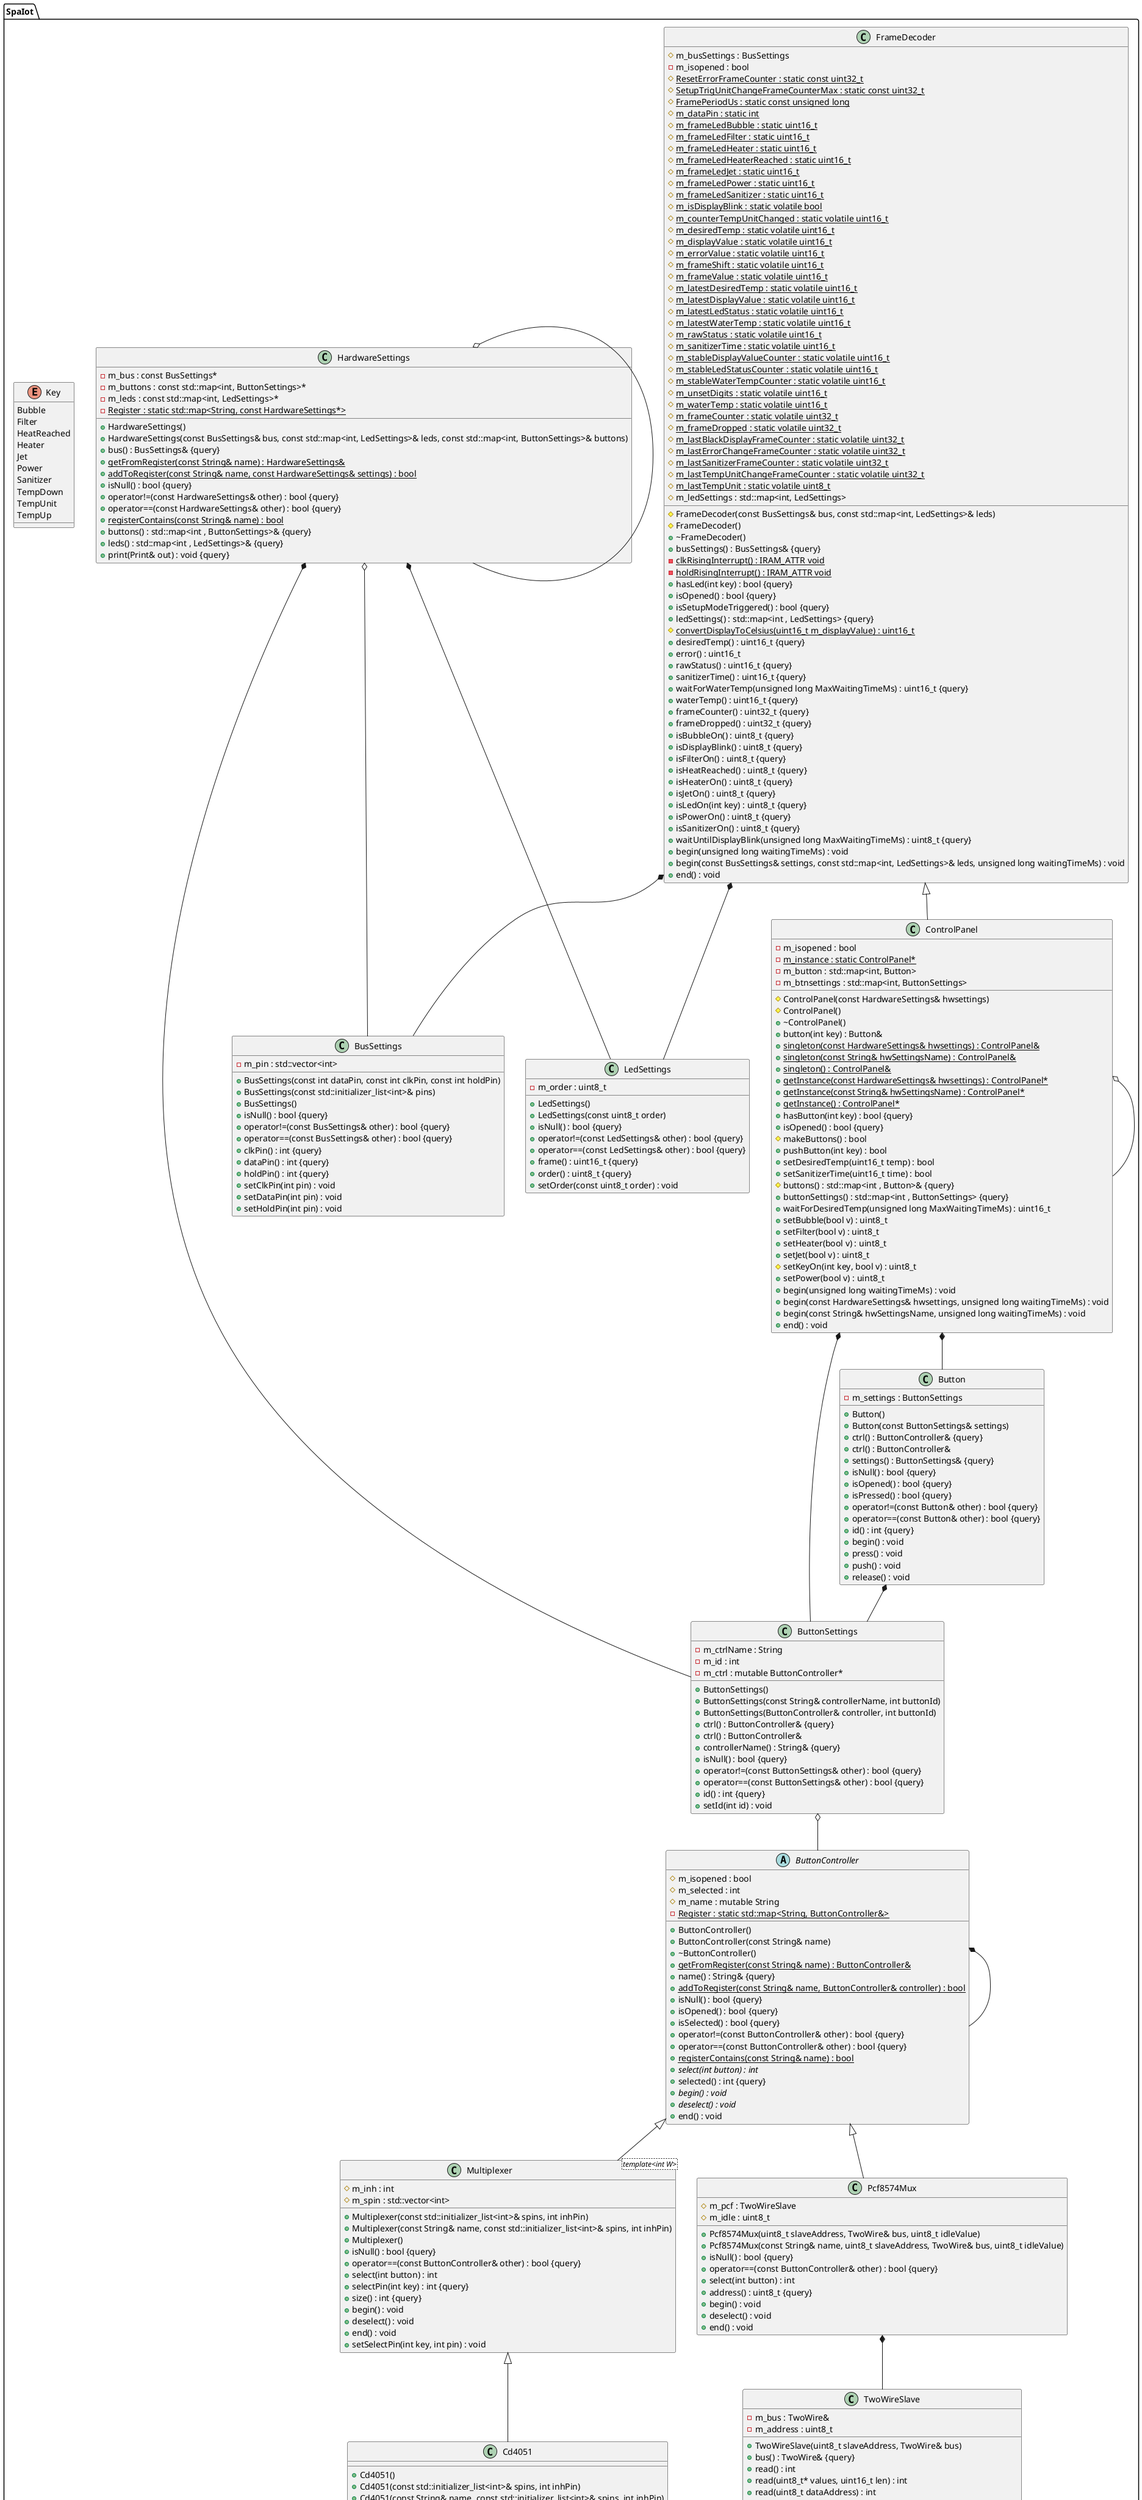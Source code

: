 @startuml





/' Objects '/

namespace SpaIot {
	class BusSettings {
		+BusSettings(const int dataPin, const int clkPin, const int holdPin)
		+BusSettings(const std::initializer_list<int>& pins)
		+BusSettings()
		+isNull() : bool {query}
		+operator!=(const BusSettings& other) : bool {query}
		+operator==(const BusSettings& other) : bool {query}
		+clkPin() : int {query}
		+dataPin() : int {query}
		+holdPin() : int {query}
		-m_pin : std::vector<int>
		+setClkPin(int pin) : void
		+setDataPin(int pin) : void
		+setHoldPin(int pin) : void
	}

	class Button {
		+Button()
		+Button(const ButtonSettings& settings)
		+ctrl() : ButtonController& {query}
		+ctrl() : ButtonController&
		-m_settings : ButtonSettings
		+settings() : ButtonSettings& {query}
		+isNull() : bool {query}
		+isOpened() : bool {query}
		+isPressed() : bool {query}
		+operator!=(const Button& other) : bool {query}
		+operator==(const Button& other) : bool {query}
		+id() : int {query}
		+begin() : void
		+press() : void
		+push() : void
		+release() : void
	}

	abstract class ButtonController {
		+ButtonController()
		+ButtonController(const String& name)
		+~ButtonController()
		+{static} getFromRegister(const String& name) : ButtonController&
		+name() : String& {query}
		+{static} addToRegister(const String& name, ButtonController& controller) : bool
		+isNull() : bool {query}
		+isOpened() : bool {query}
		+isSelected() : bool {query}
		#m_isopened : bool
		+operator!=(const ButtonController& other) : bool {query}
		+operator==(const ButtonController& other) : bool {query}
		+{static} registerContains(const String& name) : bool
		#m_selected : int
		+{abstract} select(int button) : int
		+selected() : int {query}
		#m_name : mutable String
		-{static} Register : static std::map<String, ButtonController&>
		+{abstract} begin() : void
		+{abstract} deselect() : void
		+end() : void
	}

	class ButtonSettings {
		+ButtonSettings()
		+ButtonSettings(const String& controllerName, int buttonId)
		+ButtonSettings(ButtonController& controller, int buttonId)
		+ctrl() : ButtonController& {query}
		+ctrl() : ButtonController&
		-m_ctrlName : String
		+controllerName() : String& {query}
		+isNull() : bool {query}
		+operator!=(const ButtonSettings& other) : bool {query}
		+operator==(const ButtonSettings& other) : bool {query}
		+id() : int {query}
		-m_id : int
		-m_ctrl : mutable ButtonController*
		+setId(int id) : void
	}

	class Cd4051 {
		+Cd4051()
		+Cd4051(const std::initializer_list<int>& spins, int inhPin)
		+Cd4051(const String& name, const std::initializer_list<int>& spins, int inhPin)
		+Cd4051(int A, int B, int C, int INH)
		+Cd4051(const String& name, int A, int B, int C, int INH)
	}

	class ControlPanel {
		#ControlPanel(const HardwareSettings& hwsettings)
		#ControlPanel()
		+~ControlPanel()
		+button(int key) : Button&
		+{static} singleton(const HardwareSettings& hwsettings) : ControlPanel&
		+{static} singleton(const String& hwSettingsName) : ControlPanel&
		+{static} singleton() : ControlPanel&
		+{static} getInstance(const HardwareSettings& hwsettings) : ControlPanel*
		+{static} getInstance(const String& hwSettingsName) : ControlPanel*
		+{static} getInstance() : ControlPanel*
		+hasButton(int key) : bool {query}
		+isOpened() : bool {query}
		-m_isopened : bool
		#makeButtons() : bool
		+pushButton(int key) : bool
		+setDesiredTemp(uint16_t temp) : bool
		+setSanitizerTime(uint16_t time) : bool
		-{static} m_instance : static ControlPanel*
		#buttons() : std::map<int , Button>& {query}
		+buttonSettings() : std::map<int , ButtonSettings> {query}
		-m_button : std::map<int, Button>
		-m_btnsettings : std::map<int, ButtonSettings>
		+waitForDesiredTemp(unsigned long MaxWaitingTimeMs) : uint16_t
		+setBubble(bool v) : uint8_t
		+setFilter(bool v) : uint8_t
		+setHeater(bool v) : uint8_t
		+setJet(bool v) : uint8_t
		#setKeyOn(int key, bool v) : uint8_t
		+setPower(bool v) : uint8_t
		+begin(unsigned long waitingTimeMs) : void
		+begin(const HardwareSettings& hwsettings, unsigned long waitingTimeMs) : void
		+begin(const String& hwSettingsName, unsigned long waitingTimeMs) : void
		+end() : void
	}

	class FrameDecoder {
		#FrameDecoder(const BusSettings& bus, const std::map<int, LedSettings>& leds)
		#FrameDecoder()
		+~FrameDecoder()
		#m_busSettings : BusSettings
		+busSettings() : BusSettings& {query}
		-{static} clkRisingInterrupt() : IRAM_ATTR void
		-{static} holdRisingInterrupt() : IRAM_ATTR void
		+hasLed(int key) : bool {query}
		+isOpened() : bool {query}
		+isSetupModeTriggered() : bool {query}
		-m_isopened : bool
		#{static} ResetErrorFrameCounter : static const uint32_t
		#{static} SetupTrigUnitChangeFrameCounterMax : static const uint32_t
		#{static} FramePeriodUs : static const unsigned long
		#{static} m_dataPin : static int
		#{static} m_frameLedBubble : static uint16_t
		#{static} m_frameLedFilter : static uint16_t
		#{static} m_frameLedHeater : static uint16_t
		#{static} m_frameLedHeaterReached : static uint16_t
		#{static} m_frameLedJet : static uint16_t
		#{static} m_frameLedPower : static uint16_t
		#{static} m_frameLedSanitizer : static uint16_t
		#{static} m_isDisplayBlink : static volatile bool
		#{static} m_counterTempUnitChanged : static volatile uint16_t
		#{static} m_desiredTemp : static volatile uint16_t
		#{static} m_displayValue : static volatile uint16_t
		#{static} m_errorValue : static volatile uint16_t
		#{static} m_frameShift : static volatile uint16_t
		#{static} m_frameValue : static volatile uint16_t
		#{static} m_latestDesiredTemp : static volatile uint16_t
		#{static} m_latestDisplayValue : static volatile uint16_t
		#{static} m_latestLedStatus : static volatile uint16_t
		#{static} m_latestWaterTemp : static volatile uint16_t
		#{static} m_rawStatus : static volatile uint16_t
		#{static} m_sanitizerTime : static volatile uint16_t
		#{static} m_stableDisplayValueCounter : static volatile uint16_t
		#{static} m_stableLedStatusCounter : static volatile uint16_t
		#{static} m_stableWaterTempCounter : static volatile uint16_t
		#{static} m_unsetDigits : static volatile uint16_t
		#{static} m_waterTemp : static volatile uint16_t
		#{static} m_frameCounter : static volatile uint32_t
		#{static} m_frameDropped : static volatile uint32_t
		#{static} m_lastBlackDisplayFrameCounter : static volatile uint32_t
		#{static} m_lastErrorChangeFrameCounter : static volatile uint32_t
		#{static} m_lastSanitizerFrameCounter : static volatile uint32_t
		#{static} m_lastTempUnitChangeFrameCounter : static volatile uint32_t
		#{static} m_lastTempUnit : static volatile uint8_t
		+ledSettings() : std::map<int , LedSettings> {query}
		#m_ledSettings : std::map<int, LedSettings>
		#{static} convertDisplayToCelsius(uint16_t m_displayValue) : uint16_t
		+desiredTemp() : uint16_t {query}
		+error() : uint16_t
		+rawStatus() : uint16_t {query}
		+sanitizerTime() : uint16_t {query}
		+waitForWaterTemp(unsigned long MaxWaitingTimeMs) : uint16_t {query}
		+waterTemp() : uint16_t {query}
		+frameCounter() : uint32_t {query}
		+frameDropped() : uint32_t {query}
		+isBubbleOn() : uint8_t {query}
		+isDisplayBlink() : uint8_t {query}
		+isFilterOn() : uint8_t {query}
		+isHeatReached() : uint8_t {query}
		+isHeaterOn() : uint8_t {query}
		+isJetOn() : uint8_t {query}
		+isLedOn(int key) : uint8_t {query}
		+isPowerOn() : uint8_t {query}
		+isSanitizerOn() : uint8_t {query}
		+waitUntilDisplayBlink(unsigned long MaxWaitingTimeMs) : uint8_t {query}
		+begin(unsigned long waitingTimeMs) : void
		+begin(const BusSettings& settings, const std::map<int, LedSettings>& leds, unsigned long waitingTimeMs) : void
		+end() : void
	}

	class HardwareSettings {
		+HardwareSettings()
		+HardwareSettings(const BusSettings& bus, const std::map<int, LedSettings>& leds, const std::map<int, ButtonSettings>& buttons)
		+bus() : BusSettings& {query}
		+{static} getFromRegister(const String& name) : HardwareSettings&
		+{static} addToRegister(const String& name, const HardwareSettings& settings) : bool
		+isNull() : bool {query}
		+operator!=(const HardwareSettings& other) : bool {query}
		+operator==(const HardwareSettings& other) : bool {query}
		+{static} registerContains(const String& name) : bool
		-m_bus : const BusSettings*
		-m_buttons : const std::map<int, ButtonSettings>*
		-m_leds : const std::map<int, LedSettings>*
		-{static} Register : static std::map<String, const HardwareSettings*>
		+buttons() : std::map<int , ButtonSettings>& {query}
		+leds() : std::map<int , LedSettings>& {query}
		+print(Print& out) : void {query}
	}

	class LedSettings {
		+LedSettings()
		+LedSettings(const uint8_t order)
		+isNull() : bool {query}
		+operator!=(const LedSettings& other) : bool {query}
		+operator==(const LedSettings& other) : bool {query}
		+frame() : uint16_t {query}
		-m_order : uint8_t
		+order() : uint8_t {query}
		+setOrder(const uint8_t order) : void
	}

	class Multiplexer <template<int W>> {
		+Multiplexer(const std::initializer_list<int>& spins, int inhPin)
		+Multiplexer(const String& name, const std::initializer_list<int>& spins, int inhPin)
		+Multiplexer()
		+isNull() : bool {query}
		+operator==(const ButtonController& other) : bool {query}
		#m_inh : int
		+select(int button) : int
		+selectPin(int key) : int {query}
		+size() : int {query}
		#m_spin : std::vector<int>
		+begin() : void
		+deselect() : void
		+end() : void
		+setSelectPin(int key, int pin) : void
	}

	class Pcf8574Mux {
		+Pcf8574Mux(uint8_t slaveAddress, TwoWire& bus, uint8_t idleValue)
		+Pcf8574Mux(const String& name, uint8_t slaveAddress, TwoWire& bus, uint8_t idleValue)
		#m_pcf : TwoWireSlave
		+isNull() : bool {query}
		+operator==(const ButtonController& other) : bool {query}
		+select(int button) : int
		+address() : uint8_t {query}
		#m_idle : uint8_t
		+begin() : void
		+deselect() : void
		+end() : void
	}

	class TwoWireSlave {
		+TwoWireSlave(uint8_t slaveAddress, TwoWire& bus)
		+bus() : TwoWire& {query}
		-m_bus : TwoWire&
		+read() : int
		+read(uint8_t* values, uint16_t len) : int
		+read(uint8_t dataAddress) : int
		+read(uint8_t dataAddress, uint8_t* values, uint16_t len) : int
		+write(uint8_t value) : int
		+write(const uint8_t* values, uint16_t len) : int
		+write(uint8_t dataAddress, uint8_t value) : int
		+write(uint8_t dataAddress, const uint8_t* values, uint16_t len) : int
		+address() : uint8_t {query}
		-m_address : uint8_t
		+setAddress(uint8_t slaveAddress) : void
	}

	enum Key {
		Bubble
		Filter
		HeatReached
		Heater
		Jet
		Power
		Sanitizer
		TempDown
		TempUnit
		TempUp
	}
}





/' Inheritance relationships '/

SpaIot.ButtonController <|-- SpaIot.Multiplexer


SpaIot.ButtonController <|-- SpaIot.Pcf8574Mux


SpaIot.FrameDecoder <|-- SpaIot.ControlPanel


SpaIot.Multiplexer <|-- SpaIot.Cd4051





/' Aggregation relationships '/

SpaIot.Button *-- SpaIot.ButtonSettings


SpaIot.ButtonController *-- SpaIot.ButtonController


SpaIot.ButtonSettings o-- SpaIot.ButtonController


SpaIot.ControlPanel *-- SpaIot.Button


SpaIot.ControlPanel *-- SpaIot.ButtonSettings


SpaIot.ControlPanel o-- SpaIot.ControlPanel


SpaIot.FrameDecoder *-- SpaIot.BusSettings


SpaIot.FrameDecoder *-- SpaIot.LedSettings


SpaIot.HardwareSettings o-- SpaIot.BusSettings


SpaIot.HardwareSettings *-- SpaIot.ButtonSettings


SpaIot.HardwareSettings o-- SpaIot.HardwareSettings


SpaIot.HardwareSettings *-- SpaIot.LedSettings


SpaIot.Pcf8574Mux *-- SpaIot.TwoWireSlave






/' Nested objects '/



@enduml
